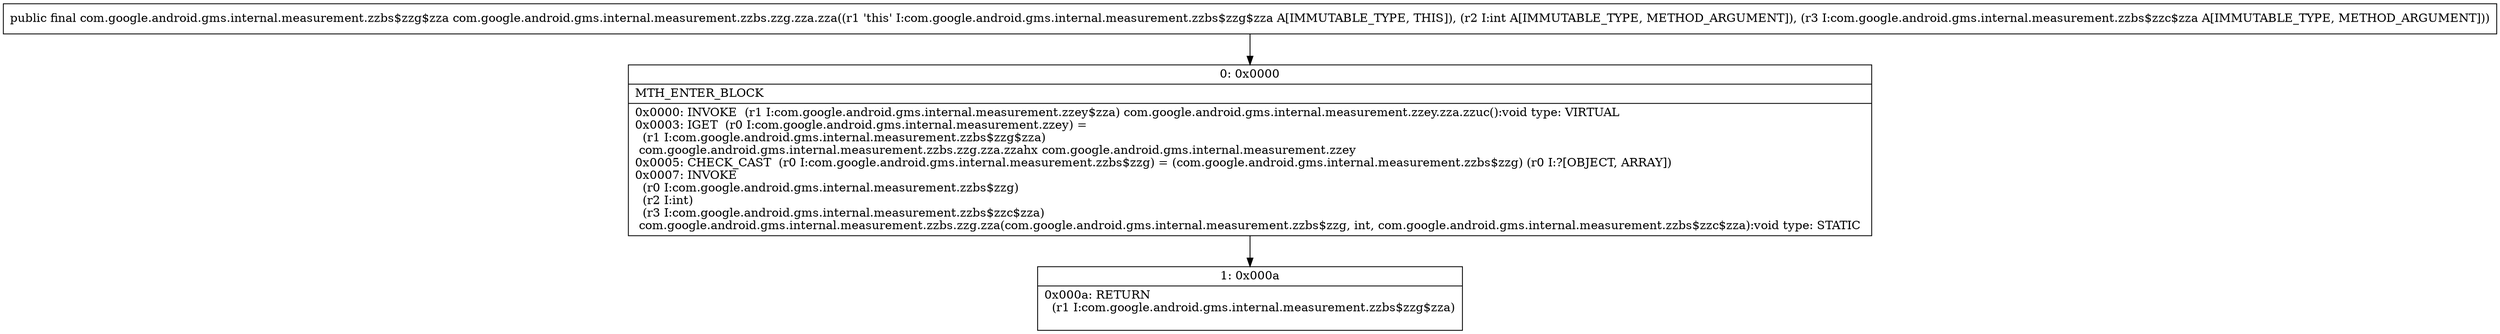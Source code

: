 digraph "CFG forcom.google.android.gms.internal.measurement.zzbs.zzg.zza.zza(ILcom\/google\/android\/gms\/internal\/measurement\/zzbs$zzc$zza;)Lcom\/google\/android\/gms\/internal\/measurement\/zzbs$zzg$zza;" {
Node_0 [shape=record,label="{0\:\ 0x0000|MTH_ENTER_BLOCK\l|0x0000: INVOKE  (r1 I:com.google.android.gms.internal.measurement.zzey$zza) com.google.android.gms.internal.measurement.zzey.zza.zzuc():void type: VIRTUAL \l0x0003: IGET  (r0 I:com.google.android.gms.internal.measurement.zzey) = \l  (r1 I:com.google.android.gms.internal.measurement.zzbs$zzg$zza)\l com.google.android.gms.internal.measurement.zzbs.zzg.zza.zzahx com.google.android.gms.internal.measurement.zzey \l0x0005: CHECK_CAST  (r0 I:com.google.android.gms.internal.measurement.zzbs$zzg) = (com.google.android.gms.internal.measurement.zzbs$zzg) (r0 I:?[OBJECT, ARRAY]) \l0x0007: INVOKE  \l  (r0 I:com.google.android.gms.internal.measurement.zzbs$zzg)\l  (r2 I:int)\l  (r3 I:com.google.android.gms.internal.measurement.zzbs$zzc$zza)\l com.google.android.gms.internal.measurement.zzbs.zzg.zza(com.google.android.gms.internal.measurement.zzbs$zzg, int, com.google.android.gms.internal.measurement.zzbs$zzc$zza):void type: STATIC \l}"];
Node_1 [shape=record,label="{1\:\ 0x000a|0x000a: RETURN  \l  (r1 I:com.google.android.gms.internal.measurement.zzbs$zzg$zza)\l \l}"];
MethodNode[shape=record,label="{public final com.google.android.gms.internal.measurement.zzbs$zzg$zza com.google.android.gms.internal.measurement.zzbs.zzg.zza.zza((r1 'this' I:com.google.android.gms.internal.measurement.zzbs$zzg$zza A[IMMUTABLE_TYPE, THIS]), (r2 I:int A[IMMUTABLE_TYPE, METHOD_ARGUMENT]), (r3 I:com.google.android.gms.internal.measurement.zzbs$zzc$zza A[IMMUTABLE_TYPE, METHOD_ARGUMENT])) }"];
MethodNode -> Node_0;
Node_0 -> Node_1;
}

